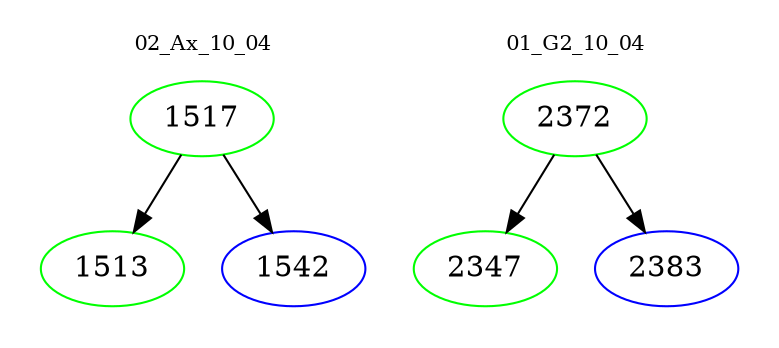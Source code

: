 digraph{
subgraph cluster_0 {
color = white
label = "02_Ax_10_04";
fontsize=10;
T0_1517 [label="1517", color="green"]
T0_1517 -> T0_1513 [color="black"]
T0_1513 [label="1513", color="green"]
T0_1517 -> T0_1542 [color="black"]
T0_1542 [label="1542", color="blue"]
}
subgraph cluster_1 {
color = white
label = "01_G2_10_04";
fontsize=10;
T1_2372 [label="2372", color="green"]
T1_2372 -> T1_2347 [color="black"]
T1_2347 [label="2347", color="green"]
T1_2372 -> T1_2383 [color="black"]
T1_2383 [label="2383", color="blue"]
}
}
